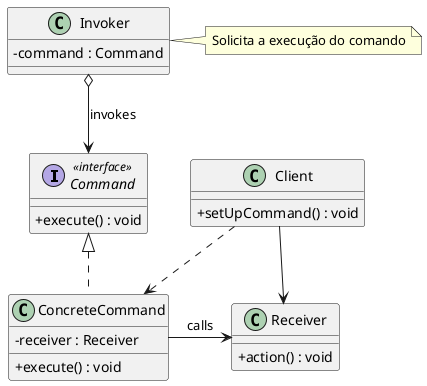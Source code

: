 @startuml CommandWithClient
    skinparam classAttributeIconSize 0

    interface Command <<interface>> {
        +execute() : void
    }

    class Invoker {
        -command : Command
    }

    class ConcreteCommand {
        +execute() : void
        -receiver : Receiver
    }

    class Receiver {
        +action() : void
    }
    
    class Client {
        +setUpCommand() : void
    }

    Client -> Receiver
    Client ..> ConcreteCommand

    Invoker o--> Command : invokes
    ConcreteCommand -> Receiver : calls
    Command <|.. ConcreteCommand
    note right of Invoker : Solicita a execução do comando
@enduml
